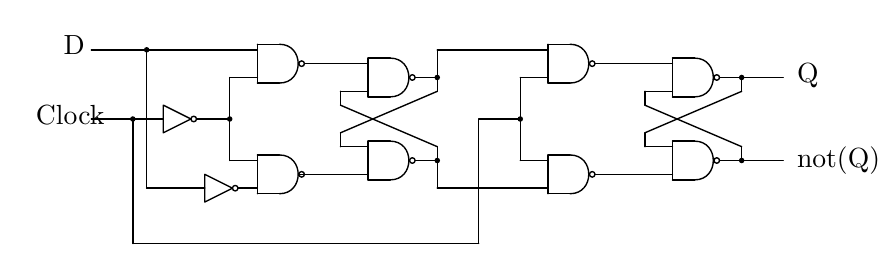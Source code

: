 \begin{pgfpicture}{0cm}{0cm}{301pt}{81pt}
% Created by FidoCadJ ver. 0.24.7, export filter by Davide Bucci
\pgfsetxvec{\pgfpoint{1pt}{0pt}}
\pgfsetyvec{\pgfpoint{0pt}{1pt}}
\pgfsetroundjoin 
\pgfsetroundcap
\pgftranslateto{\pgfxy(0,81)}
\begin{pgfmagnify}{1}{-1}
% Layer color definitions
\definecolor{layer0}{rgb}{0.0,0.0,0.0}
\definecolor{layer1}{rgb}{0.0,0.0,0.5}
\definecolor{layer2}{rgb}{1.0,0.0,0.0}
\definecolor{layer3}{rgb}{0.0,0.5,0.5}
\definecolor{layer4}{rgb}{1.0,0.78,0.0}
\definecolor{layer5}{rgb}{0.5,1.0,0.0}
\definecolor{layer6}{rgb}{0.0,1.0,1.0}
\definecolor{layer7}{rgb}{0.0,0.5,0.0}
\definecolor{layer8}{rgb}{0.6,0.8,0.2}
\definecolor{layer9}{rgb}{1.0,0.08,0.58}
\definecolor{layer10}{rgb}{0.71,0.61,0.05}
\definecolor{layer11}{rgb}{0.0,0.5,1.0}
\definecolor{layer12}{rgb}{0.88,0.88,0.88}
\definecolor{layer13}{rgb}{0.64,0.64,0.64}
\definecolor{layer14}{rgb}{0.37,0.37,0.37}
\definecolor{layer15}{rgb}{0.0,0.0,0.0}
% End of color definitions
\color{layer0}
\pgfsetlinewidth{0.5pt}
\pgfline{\pgfxy(118.0,13.0)}{\pgfxy(123.0,13.0)}
\pgfline{\pgfxy(123.0,11.0)}{\pgfxy(123.0,25.0)}
\pgfline{\pgfxy(118.0,23.0)}{\pgfxy(123.0,23.0)}
\pgfline{\pgfxy(123.0,25.0)}{\pgfxy(131.0,25.0)}
\pgfline{\pgfxy(123.0,11.0)}{\pgfxy(131.0,11.0)}
\pgfmoveto{\pgfxy(131,11)} 
\pgfcurveto{\pgfxy(140,11)}{\pgfxy(140,25)}{\pgfxy(131,25)}
\pgfstroke
\pgfellipse[stroke]{\pgfxy(139.0,18.0)}{\pgfxy(1.0,0)}{\pgfxy(0,1.0)}
\pgfline{\pgfxy(140.0,18.0)}{\pgfxy(143.0,18.0)}
\pgfline{\pgfxy(118.0,43.0)}{\pgfxy(123.0,43.0)}
\pgfline{\pgfxy(123.0,41.0)}{\pgfxy(123.0,55.0)}
\pgfline{\pgfxy(118.0,53.0)}{\pgfxy(123.0,53.0)}
\pgfline{\pgfxy(123.0,55.0)}{\pgfxy(131.0,55.0)}
\pgfline{\pgfxy(123.0,41.0)}{\pgfxy(131.0,41.0)}
\pgfmoveto{\pgfxy(131,41)} 
\pgfcurveto{\pgfxy(140,41)}{\pgfxy(140,55)}{\pgfxy(131,55)}
\pgfstroke
\pgfellipse[stroke]{\pgfxy(139.0,48.0)}{\pgfxy(1.0,0)}{\pgfxy(0,1.0)}
\pgfline{\pgfxy(140.0,48.0)}{\pgfxy(143.0,48.0)}
\pgfline{\pgfxy(143.0,18.0)}{\pgfxy(148.0,18.0)}
\pgfline{\pgfxy(143.0,48.0)}{\pgfxy(148.0,48.0)}
\pgfline{\pgfxy(148.0,48.0)}{\pgfxy(148.0,43.0)}
\pgfline{\pgfxy(148.0,43.0)}{\pgfxy(113.0,28.0)}
\pgfline{\pgfxy(113.0,28.0)}{\pgfxy(113.0,23.0)}
\pgfline{\pgfxy(113.0,23.0)}{\pgfxy(118.0,23.0)}
\pgfline{\pgfxy(148.0,18.0)}{\pgfxy(148.0,23.0)}
\pgfline{\pgfxy(148.0,23.0)}{\pgfxy(113.0,38.0)}
\pgfline{\pgfxy(113.0,38.0)}{\pgfxy(113.0,43.0)}
\pgfline{\pgfxy(113.0,43.0)}{\pgfxy(118.0,43.0)}
\pgfsetlinewidth{0.33pt}
\pgfcircle[fill]{\pgfxy(178,33)}{1.0pt}\pgfsetlinewidth{0.5pt}
\pgfline{\pgfxy(183.0,8.0)}{\pgfxy(188.0,8.0)}
\pgfline{\pgfxy(188.0,6.0)}{\pgfxy(188.0,20.0)}
\pgfline{\pgfxy(183.0,18.0)}{\pgfxy(188.0,18.0)}
\pgfline{\pgfxy(188.0,20.0)}{\pgfxy(196.0,20.0)}
\pgfline{\pgfxy(188.0,6.0)}{\pgfxy(196.0,6.0)}
\pgfmoveto{\pgfxy(196,6)} 
\pgfcurveto{\pgfxy(205,6)}{\pgfxy(205,20)}{\pgfxy(196,20)}
\pgfstroke
\pgfellipse[stroke]{\pgfxy(204.0,13.0)}{\pgfxy(1.0,0)}{\pgfxy(0,1.0)}
\pgfline{\pgfxy(205.0,13.0)}{\pgfxy(208.0,13.0)}
\pgfline{\pgfxy(178.0,18.0)}{\pgfxy(183.0,18.0)}
\pgfline{\pgfxy(178.0,33.0)}{\pgfxy(178.0,18.0)}
\pgfline{\pgfxy(183.0,48.0)}{\pgfxy(188.0,48.0)}
\pgfline{\pgfxy(188.0,46.0)}{\pgfxy(188.0,60.0)}
\pgfline{\pgfxy(183.0,58.0)}{\pgfxy(188.0,58.0)}
\pgfline{\pgfxy(188.0,60.0)}{\pgfxy(196.0,60.0)}
\pgfline{\pgfxy(188.0,46.0)}{\pgfxy(196.0,46.0)}
\pgfmoveto{\pgfxy(196,46)} 
\pgfcurveto{\pgfxy(205,46)}{\pgfxy(205,60)}{\pgfxy(196,60)}
\pgfstroke
\pgfellipse[stroke]{\pgfxy(204.0,53.0)}{\pgfxy(1.0,0)}{\pgfxy(0,1.0)}
\pgfline{\pgfxy(205.0,53.0)}{\pgfxy(208.0,53.0)}
\pgfline{\pgfxy(178.0,48.0)}{\pgfxy(183.0,48.0)}
\pgfline{\pgfxy(178.0,33.0)}{\pgfxy(178.0,48.0)}
\pgfline{\pgfxy(148.0,18.0)}{\pgfxy(148.0,8.0)}
\pgfline{\pgfxy(148.0,8.0)}{\pgfxy(183.0,8.0)}
\pgfline{\pgfxy(148.0,48.0)}{\pgfxy(148.0,58.0)}
\pgfline{\pgfxy(148.0,58.0)}{\pgfxy(183.0,58.0)}
\pgfline{\pgfxy(178.0,33.0)}{\pgfxy(163.0,33.0)}
\pgfsetlinewidth{0.33pt}
\pgfcircle[fill]{\pgfxy(148,48)}{1.0pt}\pgfcircle[fill]{\pgfxy(148,18)}{1.0pt}\pgfsetlinewidth{0.5pt}
\pgfline{\pgfxy(228.0,13.0)}{\pgfxy(233.0,13.0)}
\pgfline{\pgfxy(233.0,11.0)}{\pgfxy(233.0,25.0)}
\pgfline{\pgfxy(228.0,23.0)}{\pgfxy(233.0,23.0)}
\pgfline{\pgfxy(233.0,25.0)}{\pgfxy(241.0,25.0)}
\pgfline{\pgfxy(233.0,11.0)}{\pgfxy(241.0,11.0)}
\pgfmoveto{\pgfxy(241,11)} 
\pgfcurveto{\pgfxy(250,11)}{\pgfxy(250,25)}{\pgfxy(241,25)}
\pgfstroke
\pgfellipse[stroke]{\pgfxy(249.0,18.0)}{\pgfxy(1.0,0)}{\pgfxy(0,1.0)}
\pgfline{\pgfxy(250.0,18.0)}{\pgfxy(253.0,18.0)}
\pgfline{\pgfxy(228.0,43.0)}{\pgfxy(233.0,43.0)}
\pgfline{\pgfxy(233.0,41.0)}{\pgfxy(233.0,55.0)}
\pgfline{\pgfxy(228.0,53.0)}{\pgfxy(233.0,53.0)}
\pgfline{\pgfxy(233.0,55.0)}{\pgfxy(241.0,55.0)}
\pgfline{\pgfxy(233.0,41.0)}{\pgfxy(241.0,41.0)}
\pgfmoveto{\pgfxy(241,41)} 
\pgfcurveto{\pgfxy(250,41)}{\pgfxy(250,55)}{\pgfxy(241,55)}
\pgfstroke
\pgfellipse[stroke]{\pgfxy(249.0,48.0)}{\pgfxy(1.0,0)}{\pgfxy(0,1.0)}
\pgfline{\pgfxy(250.0,48.0)}{\pgfxy(253.0,48.0)}
\pgfline{\pgfxy(253.0,18.0)}{\pgfxy(258.0,18.0)}
\pgfline{\pgfxy(253.0,48.0)}{\pgfxy(258.0,48.0)}
\pgfline{\pgfxy(258.0,48.0)}{\pgfxy(258.0,43.0)}
\pgfline{\pgfxy(258.0,43.0)}{\pgfxy(223.0,28.0)}
\pgfline{\pgfxy(223.0,28.0)}{\pgfxy(223.0,23.0)}
\pgfline{\pgfxy(223.0,23.0)}{\pgfxy(228.0,23.0)}
\pgfline{\pgfxy(258.0,18.0)}{\pgfxy(258.0,23.0)}
\pgfline{\pgfxy(258.0,23.0)}{\pgfxy(223.0,38.0)}
\pgfline{\pgfxy(223.0,38.0)}{\pgfxy(223.0,43.0)}
\pgfline{\pgfxy(223.0,43.0)}{\pgfxy(228.0,43.0)}
\pgfline{\pgfxy(258.0,18.0)}{\pgfxy(273.0,18.0)}
\pgfsetlinewidth{0.33pt}
\pgfcircle[fill]{\pgfxy(258,18)}{1.0pt}\pgfcircle[fill]{\pgfxy(258,48)}{1.0pt}\pgfsetlinewidth{0.5pt}
\pgfline{\pgfxy(208.0,13.0)}{\pgfxy(228.0,13.0)}
\pgfline{\pgfxy(208.0,53.0)}{\pgfxy(228.0,53.0)}
\pgfsetlinewidth{0.33pt}
\pgfcircle[fill]{\pgfxy(73,33)}{1.0pt}\pgfsetlinewidth{0.5pt}
\pgfline{\pgfxy(78.0,8.0)}{\pgfxy(83.0,8.0)}
\pgfline{\pgfxy(83.0,6.0)}{\pgfxy(83.0,20.0)}
\pgfline{\pgfxy(78.0,18.0)}{\pgfxy(83.0,18.0)}
\pgfline{\pgfxy(83.0,20.0)}{\pgfxy(91.0,20.0)}
\pgfline{\pgfxy(83.0,6.0)}{\pgfxy(91.0,6.0)}
\pgfmoveto{\pgfxy(91,6)} 
\pgfcurveto{\pgfxy(100,6)}{\pgfxy(100,20)}{\pgfxy(91,20)}
\pgfstroke
\pgfellipse[stroke]{\pgfxy(99.0,13.0)}{\pgfxy(1.0,0)}{\pgfxy(0,1.0)}
\pgfline{\pgfxy(100.0,13.0)}{\pgfxy(103.0,13.0)}
\pgfline{\pgfxy(73.0,18.0)}{\pgfxy(78.0,18.0)}
\pgfline{\pgfxy(73.0,33.0)}{\pgfxy(73.0,18.0)}
\pgfline{\pgfxy(78.0,48.0)}{\pgfxy(83.0,48.0)}
\pgfline{\pgfxy(83.0,46.0)}{\pgfxy(83.0,60.0)}
\pgfline{\pgfxy(78.0,58.0)}{\pgfxy(83.0,58.0)}
\pgfline{\pgfxy(83.0,60.0)}{\pgfxy(91.0,60.0)}
\pgfline{\pgfxy(83.0,46.0)}{\pgfxy(91.0,46.0)}
\pgfmoveto{\pgfxy(91,46)} 
\pgfcurveto{\pgfxy(100,46)}{\pgfxy(100,60)}{\pgfxy(91,60)}
\pgfstroke
\pgfellipse[stroke]{\pgfxy(99.0,53.0)}{\pgfxy(1.0,0)}{\pgfxy(0,1.0)}
\pgfline{\pgfxy(100.0,53.0)}{\pgfxy(103.0,53.0)}
\pgfline{\pgfxy(73.0,48.0)}{\pgfxy(78.0,48.0)}
\pgfline{\pgfxy(73.0,33.0)}{\pgfxy(73.0,48.0)}
\pgfline{\pgfxy(61.0,33.0)}{\pgfxy(63.0,33.0)}
\pgfellipse[stroke]{\pgfxy(60.0,33.0)}{\pgfxy(1.0,0)}{\pgfxy(0,1.0)}
\pgfmoveto{\pgfxy(49.0,28.0)}
\pgflineto{\pgfxy(49.0,38.0)}
\pgflineto{\pgfxy(59.0,33.0)}
\pgfclosepath 
\pgfqstroke 
\pgfline{\pgfxy(43.0,33.0)}{\pgfxy(49.0,33.0)}
\pgfline{\pgfxy(73.0,33.0)}{\pgfxy(63.0,33.0)}
\pgfsetlinewidth{0.33pt}
\pgfcircle[fill]{\pgfxy(38,33)}{1.0pt}\pgfsetlinewidth{0.5pt}
\pgfline{\pgfxy(103.0,13.0)}{\pgfxy(118.0,13.0)}
\pgfline{\pgfxy(98.0,53.0)}{\pgfxy(118.0,53.0)}
\pgfline{\pgfxy(38.0,78.0)}{\pgfxy(163.0,78.0)}
\pgfline{\pgfxy(163.0,33.0)}{\pgfxy(163.0,78.0)}
\pgfline{\pgfxy(38.0,33.0)}{\pgfxy(38.0,78.0)}
\pgfline{\pgfxy(43.0,8.0)}{\pgfxy(43.0,58.0)}
\pgfsetlinewidth{0.33pt}
\pgfcircle[fill]{\pgfxy(43,8)}{1.0pt}\pgfsetlinewidth{0.5pt}
\pgfline{\pgfxy(76.0,58.0)}{\pgfxy(78.0,58.0)}
\pgfellipse[stroke]{\pgfxy(75.0,58.0)}{\pgfxy(1.0,0)}{\pgfxy(0,1.0)}
\pgfmoveto{\pgfxy(64.0,53.0)}
\pgflineto{\pgfxy(64.0,63.0)}
\pgflineto{\pgfxy(74.0,58.0)}
\pgfclosepath 
\pgfqstroke 
\pgfline{\pgfxy(58.0,58.0)}{\pgfxy(64.0,58.0)}
\pgfline{\pgfxy(43.0,58.0)}{\pgfxy(58.0,58.0)}
\begin{pgfmagnify}{1}{-1}
\pgfputat{\pgfxy(278,-13)}{\pgfbox[left,top]{Q}}
\end{pgfmagnify}
\begin{pgfmagnify}{1}{-1}
\pgfputat{\pgfxy(278,-43)}{\pgfbox[left,top]{not(Q)}}
\end{pgfmagnify}
\pgfline{\pgfxy(258.0,48.0)}{\pgfxy(273.0,48.0)}
\begin{pgfmagnify}{1}{-1}
\pgfputat{\pgfxy(3,-28)}{\pgfbox[left,top]{Clock}}
\end{pgfmagnify}
\begin{pgfmagnify}{1}{-1}
\pgfputat{\pgfxy(13,-3)}{\pgfbox[left,top]{D}}
\end{pgfmagnify}
\pgfline{\pgfxy(23.0,8.0)}{\pgfxy(78.0,8.0)}
\pgfline{\pgfxy(43.0,33.0)}{\pgfxy(23.0,33.0)}
\end{pgfmagnify}
\end{pgfpicture}
